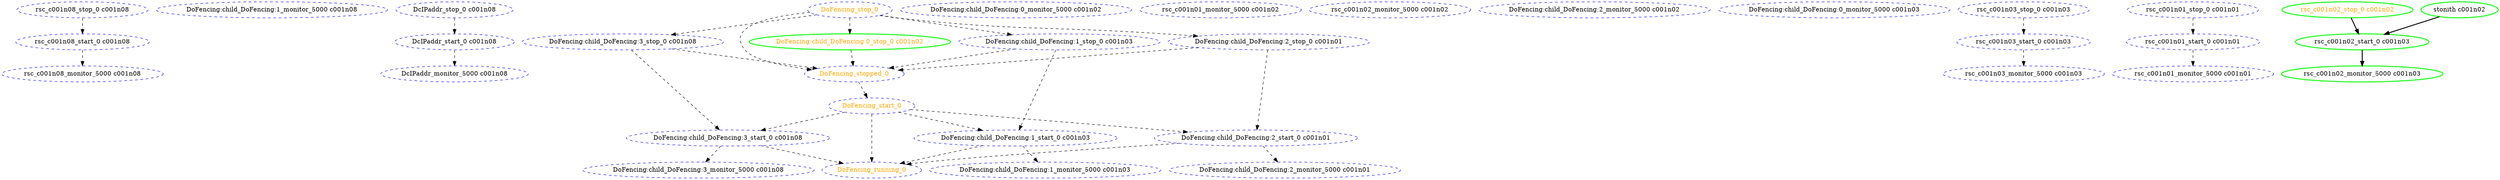digraph "g" {
	size = "30,30"
"rsc_c001n08_monitor_5000 c001n08" [ style="dashed" color="blue" fontcolor="black" ]
"DoFencing:child_DoFencing:1_monitor_5000 c001n08" [ style="dashed" color="blue" fontcolor="black" ]
"DcIPaddr_monitor_5000 c001n08" [ style="dashed" color="blue" fontcolor="black" ]
"DoFencing:child_DoFencing:3_monitor_5000 c001n08" [ style="dashed" color="blue" fontcolor="black" ]
"DoFencing:child_DoFencing:0_monitor_5000 c001n02" [ style="dashed" color="blue" fontcolor="black" ]
"rsc_c001n01_monitor_5000 c001n02" [ style="dashed" color="blue" fontcolor="black" ]
"rsc_c001n02_monitor_5000 c001n02" [ style="dashed" color="blue" fontcolor="black" ]
"DoFencing:child_DoFencing:2_monitor_5000 c001n02" [ style="dashed" color="blue" fontcolor="black" ]
"DoFencing:child_DoFencing:0_monitor_5000 c001n03" [ style="dashed" color="blue" fontcolor="black" ]
"rsc_c001n03_monitor_5000 c001n03" [ style="dashed" color="blue" fontcolor="black" ]
"DoFencing:child_DoFencing:1_monitor_5000 c001n03" [ style="dashed" color="blue" fontcolor="black" ]
"rsc_c001n01_monitor_5000 c001n01" [ style="dashed" color="blue" fontcolor="black" ]
"DoFencing:child_DoFencing:2_monitor_5000 c001n01" [ style="dashed" color="blue" fontcolor="black" ]
"DcIPaddr_stop_0 c001n08" [ style="dashed" color="blue" fontcolor="black" ]
"DcIPaddr_start_0 c001n08" [ style="dashed" color="blue" fontcolor="black" ]
"rsc_c001n08_stop_0 c001n08" [ style="dashed" color="blue" fontcolor="black" ]
"rsc_c001n08_start_0 c001n08" [ style="dashed" color="blue" fontcolor="black" ]
"rsc_c001n02_stop_0 c001n02" [ style=bold color="green" fontcolor="orange" ]
"rsc_c001n02_start_0 c001n03" [ style=bold color="green" fontcolor="black" ]
"rsc_c001n02_monitor_5000 c001n03" [ style=bold color="green" fontcolor="black" ]
"rsc_c001n03_stop_0 c001n03" [ style="dashed" color="blue" fontcolor="black" ]
"rsc_c001n03_start_0 c001n03" [ style="dashed" color="blue" fontcolor="black" ]
"rsc_c001n01_stop_0 c001n01" [ style="dashed" color="blue" fontcolor="black" ]
"rsc_c001n01_start_0 c001n01" [ style="dashed" color="blue" fontcolor="black" ]
"DoFencing:child_DoFencing:0_stop_0 c001n02" [ style=bold color="green" fontcolor="orange" ]
"DoFencing:child_DoFencing:1_stop_0 c001n03" [ style="dashed" color="blue" fontcolor="black" ]
"DoFencing:child_DoFencing:1_start_0 c001n03" [ style="dashed" color="blue" fontcolor="black" ]
"DoFencing:child_DoFencing:2_stop_0 c001n01" [ style="dashed" color="blue" fontcolor="black" ]
"DoFencing:child_DoFencing:2_start_0 c001n01" [ style="dashed" color="blue" fontcolor="black" ]
"DoFencing:child_DoFencing:3_stop_0 c001n08" [ style="dashed" color="blue" fontcolor="black" ]
"DoFencing:child_DoFencing:3_start_0 c001n08" [ style="dashed" color="blue" fontcolor="black" ]
"DoFencing_start_0" [ style="dashed" color="blue" fontcolor="orange" ]
"DoFencing_running_0" [ style="dashed" color="blue" fontcolor="orange" ]
"DoFencing_stop_0" [ style="dashed" color="blue" fontcolor="orange" ]
"DoFencing_stopped_0" [ style="dashed" color="blue" fontcolor="orange" ]
"stonith c001n02" [ style=bold color="green" fontcolor="black" ]
"rsc_c001n08_start_0 c001n08" -> "rsc_c001n08_monitor_5000 c001n08" [ style = dashed]
"DcIPaddr_start_0 c001n08" -> "DcIPaddr_monitor_5000 c001n08" [ style = dashed]
"DoFencing:child_DoFencing:3_start_0 c001n08" -> "DoFencing:child_DoFencing:3_monitor_5000 c001n08" [ style = dashed]
"rsc_c001n03_start_0 c001n03" -> "rsc_c001n03_monitor_5000 c001n03" [ style = dashed]
"DoFencing:child_DoFencing:1_start_0 c001n03" -> "DoFencing:child_DoFencing:1_monitor_5000 c001n03" [ style = dashed]
"rsc_c001n01_start_0 c001n01" -> "rsc_c001n01_monitor_5000 c001n01" [ style = dashed]
"DoFencing:child_DoFencing:2_start_0 c001n01" -> "DoFencing:child_DoFencing:2_monitor_5000 c001n01" [ style = dashed]
"DcIPaddr_stop_0 c001n08" -> "DcIPaddr_start_0 c001n08" [ style = dashed]
"rsc_c001n08_stop_0 c001n08" -> "rsc_c001n08_start_0 c001n08" [ style = dashed]
"rsc_c001n02_stop_0 c001n02" -> "rsc_c001n02_start_0 c001n03" [ style = bold]
"stonith c001n02" -> "rsc_c001n02_start_0 c001n03" [ style = bold]
"rsc_c001n02_start_0 c001n03" -> "rsc_c001n02_monitor_5000 c001n03" [ style = bold]
"rsc_c001n03_stop_0 c001n03" -> "rsc_c001n03_start_0 c001n03" [ style = dashed]
"rsc_c001n01_stop_0 c001n01" -> "rsc_c001n01_start_0 c001n01" [ style = dashed]
"DoFencing_stop_0" -> "DoFencing:child_DoFencing:0_stop_0 c001n02" [ style = dashed]
"DoFencing_stop_0" -> "DoFencing:child_DoFencing:1_stop_0 c001n03" [ style = dashed]
"DoFencing:child_DoFencing:1_stop_0 c001n03" -> "DoFencing:child_DoFencing:1_start_0 c001n03" [ style = dashed]
"DoFencing_start_0" -> "DoFencing:child_DoFencing:1_start_0 c001n03" [ style = dashed]
"DoFencing_stop_0" -> "DoFencing:child_DoFencing:2_stop_0 c001n01" [ style = dashed]
"DoFencing:child_DoFencing:2_stop_0 c001n01" -> "DoFencing:child_DoFencing:2_start_0 c001n01" [ style = dashed]
"DoFencing_start_0" -> "DoFencing:child_DoFencing:2_start_0 c001n01" [ style = dashed]
"DoFencing_stop_0" -> "DoFencing:child_DoFencing:3_stop_0 c001n08" [ style = dashed]
"DoFencing:child_DoFencing:3_stop_0 c001n08" -> "DoFencing:child_DoFencing:3_start_0 c001n08" [ style = dashed]
"DoFencing_start_0" -> "DoFencing:child_DoFencing:3_start_0 c001n08" [ style = dashed]
"DoFencing_stopped_0" -> "DoFencing_start_0" [ style = dashed]
"DoFencing_start_0" -> "DoFencing_running_0" [ style = dashed]
"DoFencing:child_DoFencing:1_start_0 c001n03" -> "DoFencing_running_0" [ style = dashed]
"DoFencing:child_DoFencing:2_start_0 c001n01" -> "DoFencing_running_0" [ style = dashed]
"DoFencing:child_DoFencing:3_start_0 c001n08" -> "DoFencing_running_0" [ style = dashed]
"DoFencing_stop_0" -> "DoFencing_stopped_0" [ style = dashed]
"DoFencing:child_DoFencing:0_stop_0 c001n02" -> "DoFencing_stopped_0" [ style = dashed]
"DoFencing:child_DoFencing:1_stop_0 c001n03" -> "DoFencing_stopped_0" [ style = dashed]
"DoFencing:child_DoFencing:2_stop_0 c001n01" -> "DoFencing_stopped_0" [ style = dashed]
"DoFencing:child_DoFencing:3_stop_0 c001n08" -> "DoFencing_stopped_0" [ style = dashed]
}
